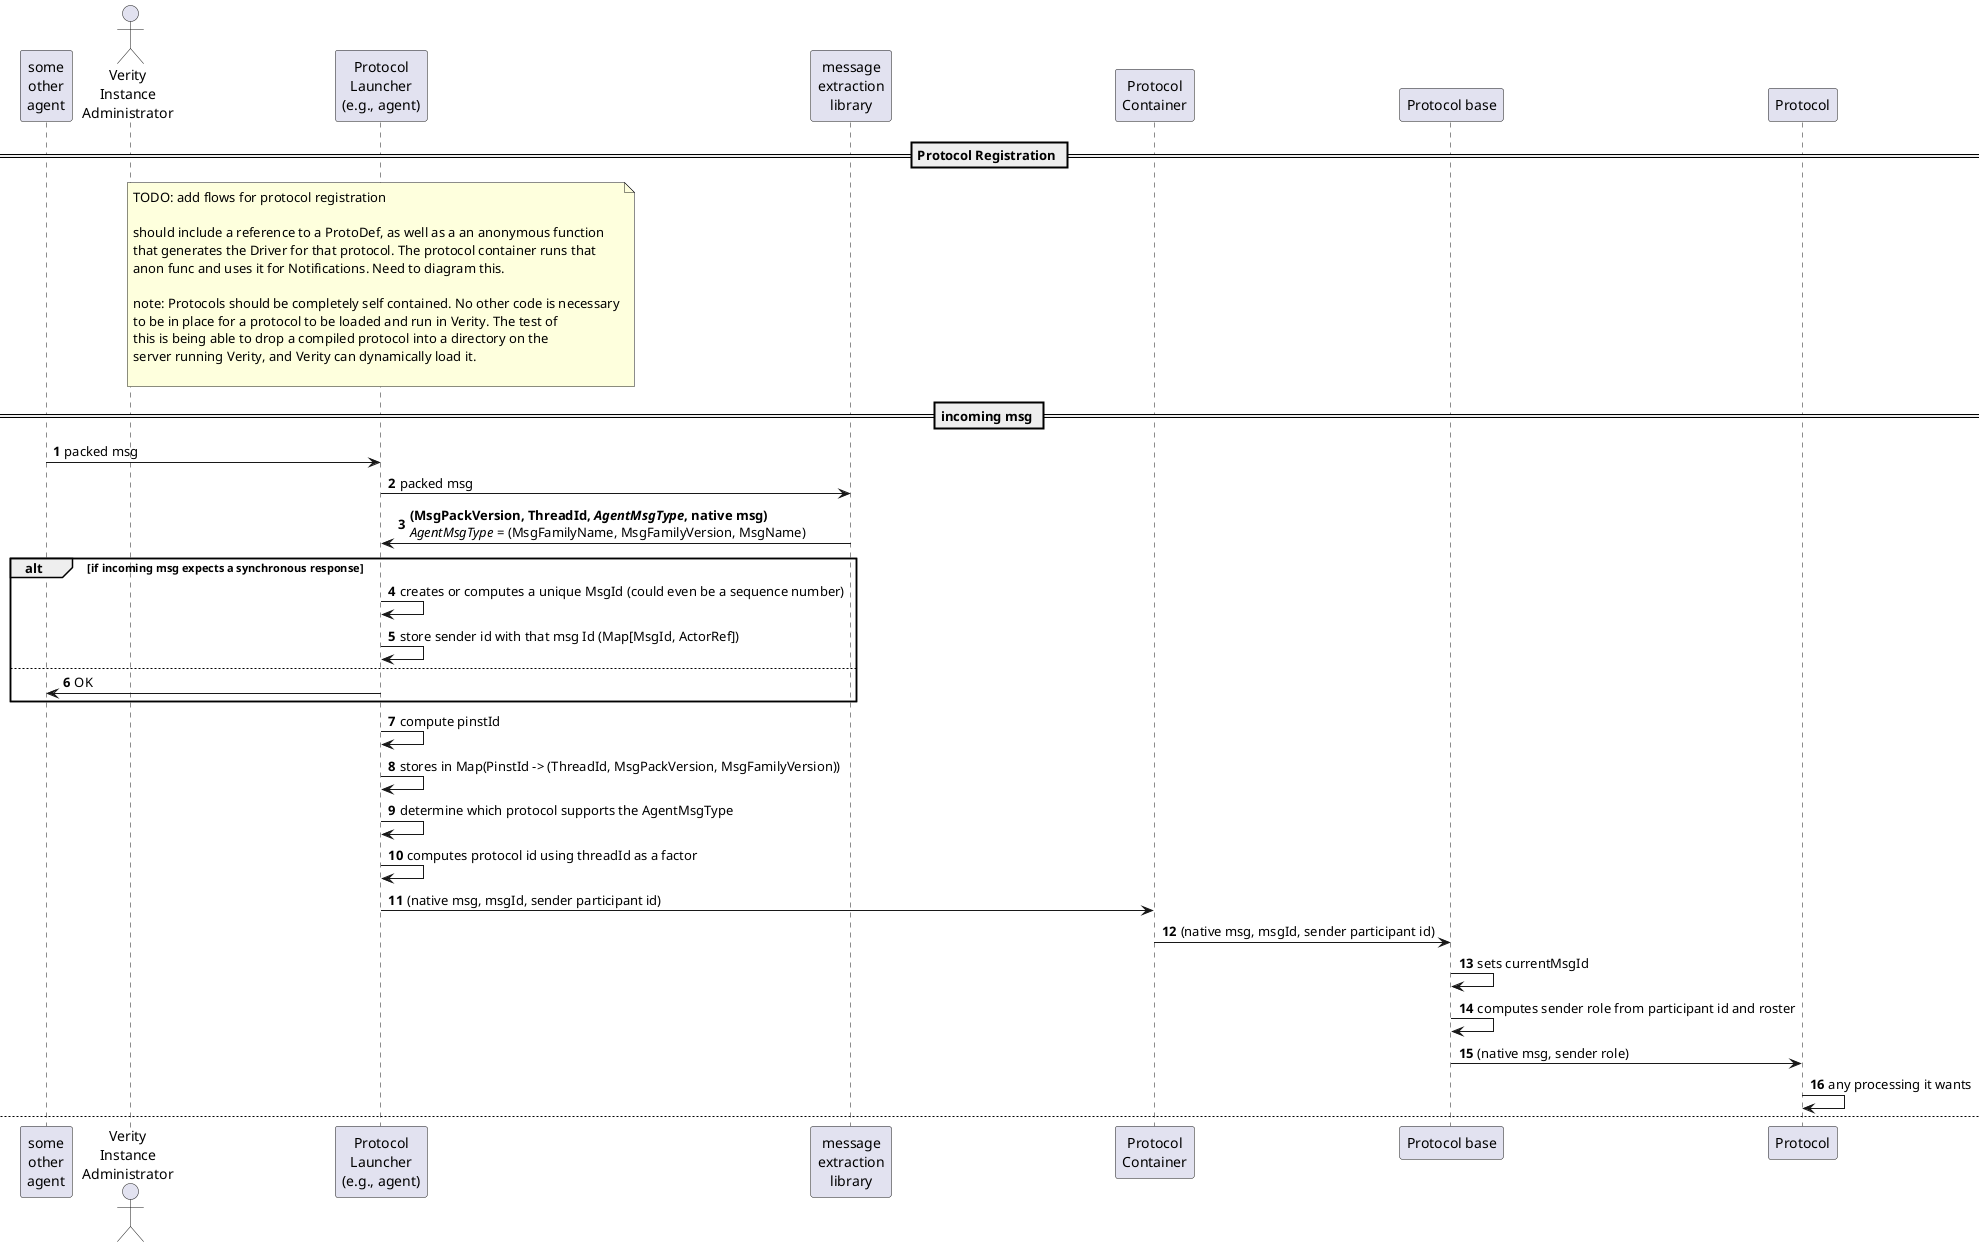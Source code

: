 @startuml
participant "some\nother\nagent" as soa
actor "Verity\nInstance\nAdministrator" as admin
participant "Protocol\nLauncher\n(e.g., agent)" as pl
participant "message\nextraction\nlibrary" as mel
participant "Protocol\nContainer" as pc
participant "Protocol base" as pb
participant "Protocol" as p

== Protocol Registration ==

note over pl
TODO: add flows for protocol registration

should include a reference to a ProtoDef, as well as a an anonymous function
that generates the Driver for that protocol. The protocol container runs that
anon func and uses it for Notifications. Need to diagram this.

note: Protocols should be completely self contained. No other code is necessary
to be in place for a protocol to be loaded and run in Verity. The test of
this is being able to drop a compiled protocol into a directory on the
server running Verity, and Verity can dynamically load it.

end note

== incoming msg ==
autonumber
soa -> pl: packed msg
pl -> mel: packed msg
pl <- mel: <b>(MsgPackVersion, ThreadId, <i>AgentMsgType</i>, native msg)\n<i>AgentMsgType</i> = (MsgFamilyName, MsgFamilyVersion, MsgName)
alt if incoming msg expects a synchronous response
pl -> pl: creates or computes a unique MsgId (could even be a sequence number)
pl -> pl: store sender id with that msg Id (Map[MsgId, ActorRef])
else
soa <- pl: OK
end alt
pl -> pl: compute pinstId
pl -> pl: stores in Map(PinstId -> (ThreadId, MsgPackVersion, MsgFamilyVersion))
pl -> pl: determine which protocol supports the AgentMsgType
pl -> pl: computes protocol id using threadId as a factor
pl -> pc: (native msg, msgId, sender participant id)
pc -> pb: (native msg, msgId, sender participant id)
pb -> pb: sets currentMsgId
pb -> pb: computes sender role from participant id and roster
pb -> p: (native msg, sender role)
p -> p: any processing it wants

newpage

== outgoing msg ==
autonumber
pb <- p: (native msg, recipient role)
pb <- pb: computes recipient participant id
pc <- pb: ( native msg, \nmsgId, \nsender participant id, \nrecipient participant id )
pc <- pc: computes actorRef from recipient and sender
pl <- pc: (native msg, pinstId, msgId, sender participant id, recipient participant id)\nmay not be the original launcher\n(needs security review)
pl <- pl: lookup MsgPackVersion from pinstId
pl -> mel: (native message, MsgPackVersion, crypto keys)
pl <- mel: packed msg
alt if there is a waiting sender for msgId
soa <- pl : send msg to that sender
else recipient has an endpoint
soa <- pl: packed msg
else recipient has a push-enabled device
pl <- pl: store msg
soa <- pl: push notification
soa -> pl: GET_MESSAGES
soa <- pl: MESSAGES(packed msg)
end alt


note over soa,p
PROTOCOL RULES:
    protocols only ever receive and transmit simple native objects (case classes)
        no encryption/decryption, packing/unpacking
    protocols are built TDD, which means they are tested with SimpleProtocolContainer (see TicTacToe)

end note
note over soa,p

  //TODO MsgPackVersion AND ThreadId can be used for formatting and thread management
  // to start with, we can just have a map of pinstId -> (ThreadId, MsgPackVersion, MsgFamilyVersion) stored in the agent
  // when the first message comes in, we establish the (ThreadId, MsgPackVersion, MsgFamilyVersion) for pinstId
  // when we want to respond to, use the same stored map to know which MsgPackVersion and/or MsgFamilyVersion and/or ThreadId should be used


  //TODO map threadId to Protocol Instance
  // to start with, a simple map threadId -> protocol instance
  // add threadId to protocol (probably in a base class)
end note
@enduml